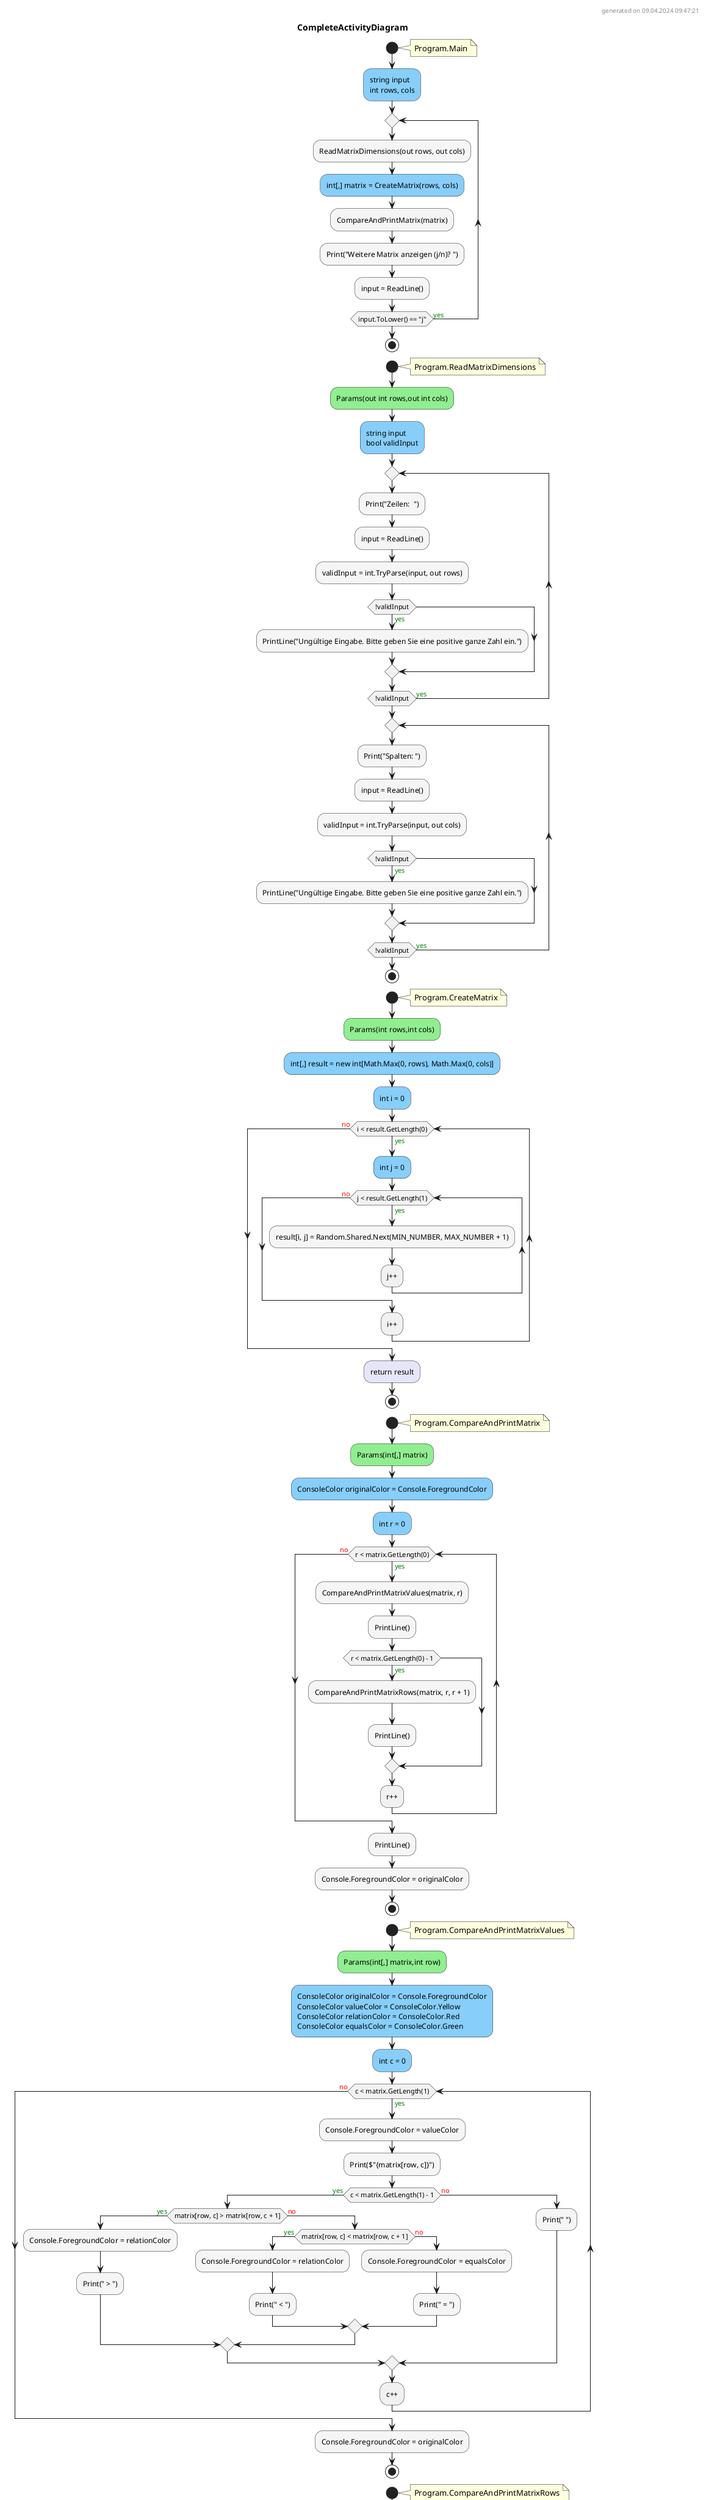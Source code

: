 @startuml CompleteActivityDiagram
header
generated on 09.04.2024 09:47:21
end header
title CompleteActivityDiagram
start
note right:  Program.Main
#LightSkyBlue:string input\nint rows, cols;
repeat
        #WhiteSmoke:ReadMatrixDimensions(out rows, out cols);
        #LightSkyBlue:int[,] matrix = CreateMatrix(rows, cols);
        #WhiteSmoke:CompareAndPrintMatrix(matrix);
        #WhiteSmoke:Print("Weitere Matrix anzeigen (j/n)? ");
        #WhiteSmoke:input = ReadLine();
repeat while (input.ToLower() == "j") is (<color:green>yes)
stop
start
note right:  Program.ReadMatrixDimensions
#LightGreen:Params(out int rows,out int cols);
#LightSkyBlue:string input\nbool validInput;
repeat
        #WhiteSmoke:Print("Zeilen:  ");
        #WhiteSmoke:input = ReadLine();
        #WhiteSmoke:validInput = int.TryParse(input, out rows);
        if (!validInput) then (<color:green>yes)
                #WhiteSmoke:PrintLine("Ungültige Eingabe. Bitte geben Sie eine positive ganze Zahl ein.");
        endif
repeat while (!validInput) is (<color:green>yes)
repeat
        #WhiteSmoke:Print("Spalten: ");
        #WhiteSmoke:input = ReadLine();
        #WhiteSmoke:validInput = int.TryParse(input, out cols);
        if (!validInput) then (<color:green>yes)
                #WhiteSmoke:PrintLine("Ungültige Eingabe. Bitte geben Sie eine positive ganze Zahl ein.");
        endif
repeat while (!validInput) is (<color:green>yes)
stop
start
note right:  Program.CreateMatrix
#LightGreen:Params(int rows,int cols);
#LightSkyBlue:int[,] result = new int[Math.Max(0, rows), Math.Max(0, cols)];
#LightSkyBlue:int i = 0;
while (i < result.GetLength(0)) is (<color:green>yes)
        #LightSkyBlue:int j = 0;
        while (j < result.GetLength(1)) is (<color:green>yes)
                #WhiteSmoke:result[i, j] = Random.Shared.Next(MIN_NUMBER, MAX_NUMBER + 1);
        :j++;
        endwhile (<color:red>no)
:i++;
endwhile (<color:red>no)
#Lavender:return result;
stop
start
note right:  Program.CompareAndPrintMatrix
#LightGreen:Params(int[,] matrix);
#LightSkyBlue:ConsoleColor originalColor = Console.ForegroundColor;
#LightSkyBlue:int r = 0;
while (r < matrix.GetLength(0)) is (<color:green>yes)
        #WhiteSmoke:CompareAndPrintMatrixValues(matrix, r);
        #WhiteSmoke:PrintLine();
        if (r < matrix.GetLength(0) - 1) then (<color:green>yes)
                #WhiteSmoke:CompareAndPrintMatrixRows(matrix, r, r + 1);
                #WhiteSmoke:PrintLine();
        endif
:r++;
endwhile (<color:red>no)
#WhiteSmoke:PrintLine();
#WhiteSmoke:Console.ForegroundColor = originalColor;
stop
start
note right:  Program.CompareAndPrintMatrixValues
#LightGreen:Params(int[,] matrix,int row);
#LightSkyBlue:ConsoleColor originalColor = Console.ForegroundColor\nConsoleColor valueColor = ConsoleColor.Yellow\nConsoleColor relationColor = ConsoleColor.Red\nConsoleColor equalsColor = ConsoleColor.Green;
#LightSkyBlue:int c = 0;
while (c < matrix.GetLength(1)) is (<color:green>yes)
        #WhiteSmoke:Console.ForegroundColor = valueColor;
        #WhiteSmoke:Print($"{matrix[row, c]}");
        if (c < matrix.GetLength(1) - 1) then (<color:green>yes)
                if (matrix[row, c] > matrix[row, c + 1]) then (<color:green>yes)
                        #WhiteSmoke:Console.ForegroundColor = relationColor;
                        #WhiteSmoke:Print(" > ");
                    else (<color:red>no)
                        if (matrix[row, c] < matrix[row, c + 1]) then (<color:green>yes)
                                #WhiteSmoke:Console.ForegroundColor = relationColor;
                                #WhiteSmoke:Print(" < ");
                            else (<color:red>no)
                                    #WhiteSmoke:Console.ForegroundColor = equalsColor;
                                    #WhiteSmoke:Print(" = ");
                        endif
                endif
            else (<color:red>no)
                    #WhiteSmoke:Print(" ");
        endif
:c++;
endwhile (<color:red>no)
#WhiteSmoke:Console.ForegroundColor = originalColor;
stop
start
note right:  Program.CompareAndPrintMatrixRows
#LightGreen:Params(int[,] matrix,int firstRow,int secondRow);
#LightSkyBlue:ConsoleColor originalColor = Console.ForegroundColor\nConsoleColor relationColor = ConsoleColor.Red\nConsoleColor equalsColor = ConsoleColor.Green;
if (firstRow >= 0 && firstRow < matrix.GetLength(0) && secondRow >= 0 && secondRow < matrix.GetLength(0)) then (<color:green>yes)
        #LightSkyBlue:int c = 0;
        while (c < matrix.GetLength(1)) is (<color:green>yes)
                if (matrix[firstRow, c] > matrix[secondRow, c]) then (<color:green>yes)
                        #WhiteSmoke:Console.ForegroundColor = relationColor;
                        #WhiteSmoke:Print("V   ");
                    else (<color:red>no)
                        if (matrix[firstRow, c] < matrix[secondRow, c]) then (<color:green>yes)
                                #WhiteSmoke:Console.ForegroundColor = relationColor;
                                #WhiteSmoke:Print("A   ");
                            else (<color:red>no)
                                    #WhiteSmoke:Console.ForegroundColor = equalsColor;
                                    #WhiteSmoke:Print("=   ");
                        endif
                endif
        :c++;
        endwhile (<color:red>no)
endif
#WhiteSmoke:Console.ForegroundColor = originalColor;
stop
footer
generated with the DiagramCreator by Prof.Gehrer
end footer
@enduml
